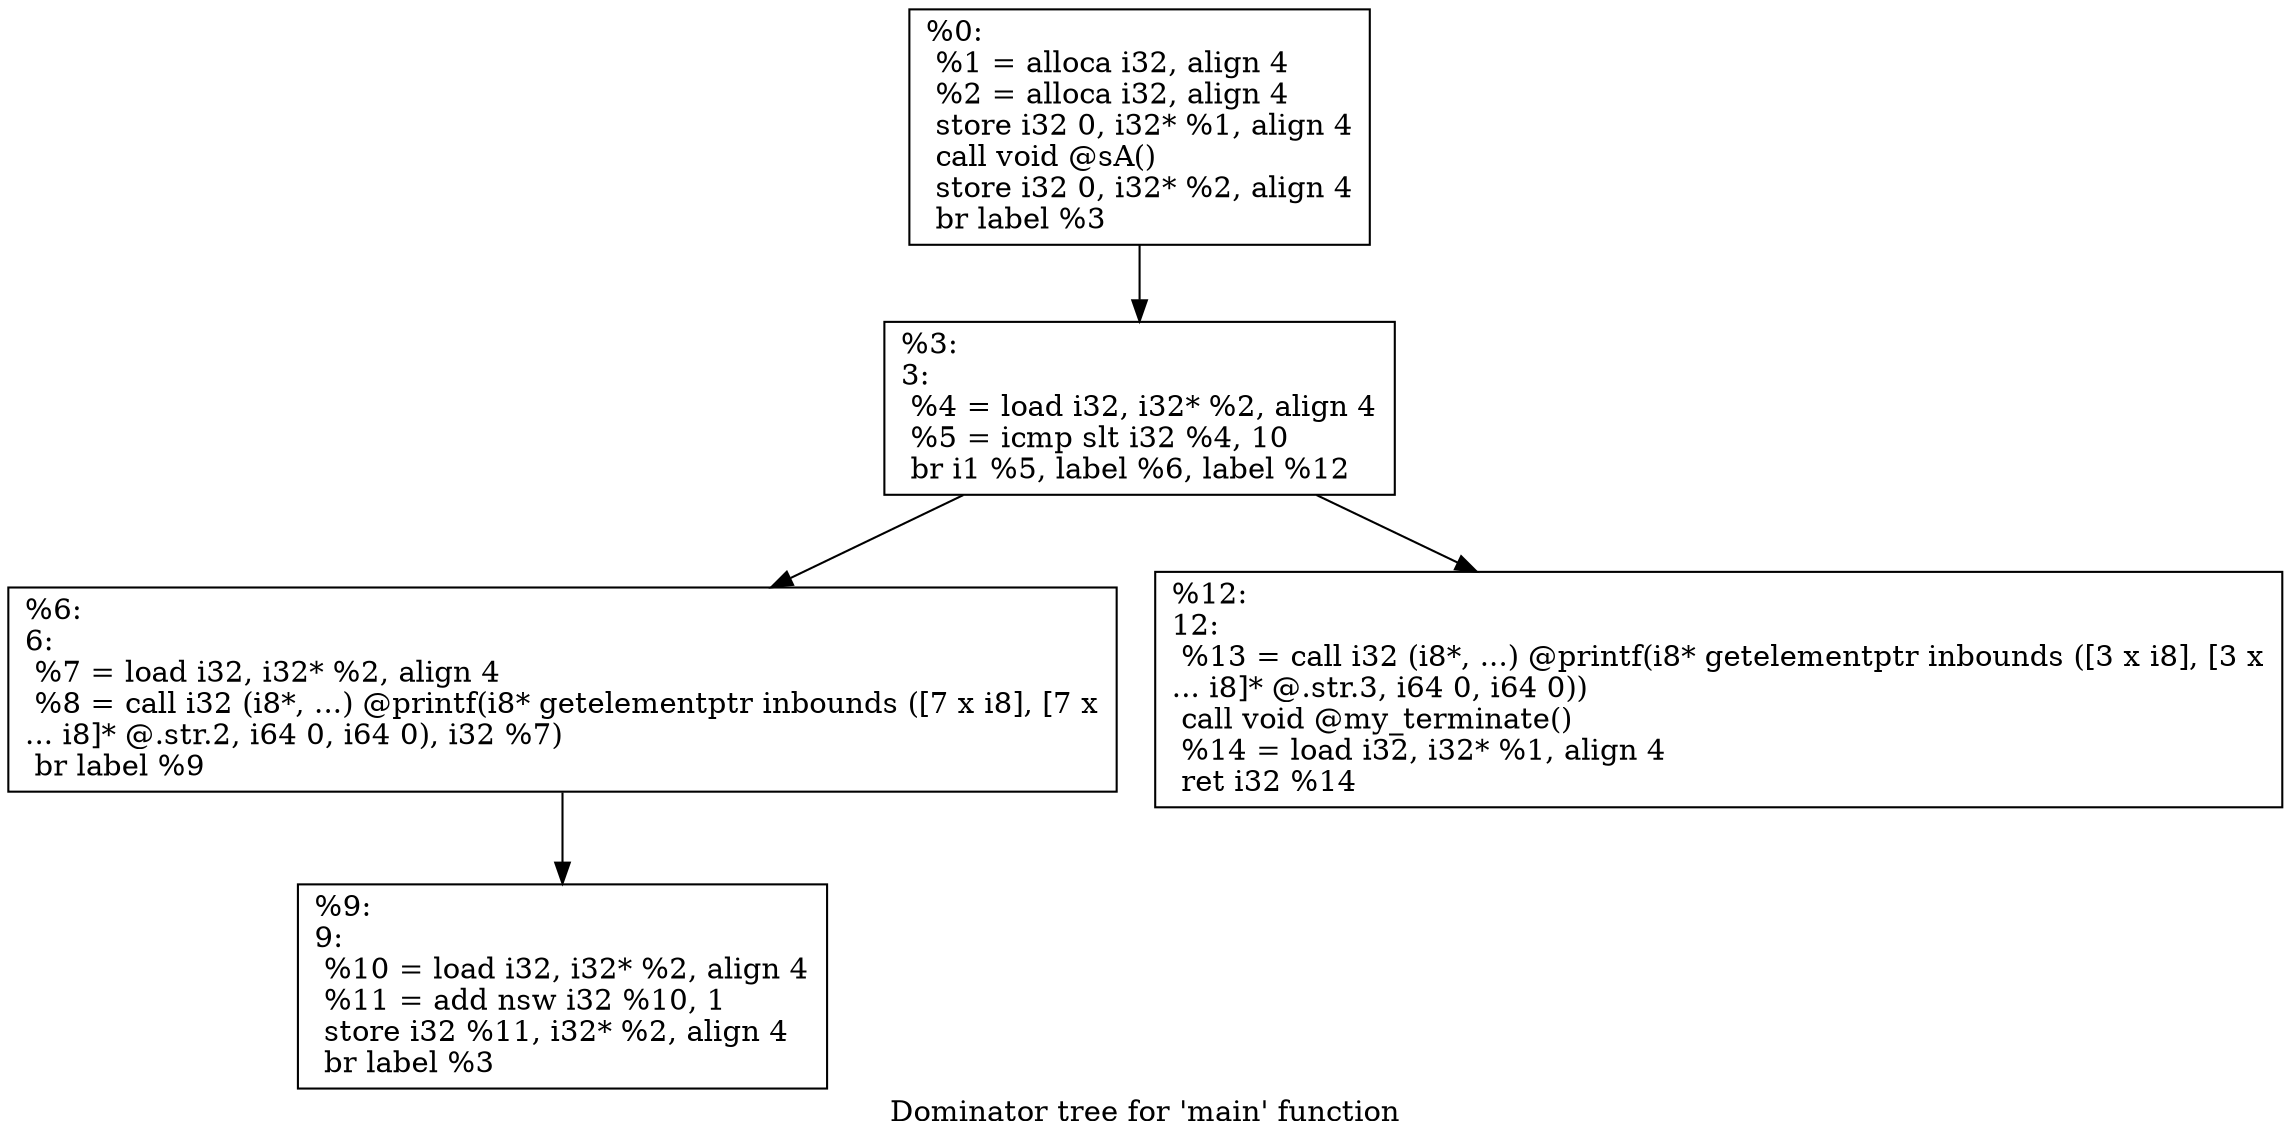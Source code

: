 digraph "Dominator tree for 'main' function" {
	label="Dominator tree for 'main' function";

	Node0x55f798f539f0 [shape=record,label="{%0:\l  %1 = alloca i32, align 4\l  %2 = alloca i32, align 4\l  store i32 0, i32* %1, align 4\l  call void @sA()\l  store i32 0, i32* %2, align 4\l  br label %3\l}"];
	Node0x55f798f539f0 -> Node0x55f798f56070;
	Node0x55f798f56070 [shape=record,label="{%3:\l3:                                                \l  %4 = load i32, i32* %2, align 4\l  %5 = icmp slt i32 %4, 10\l  br i1 %5, label %6, label %12\l}"];
	Node0x55f798f56070 -> Node0x55f798f560d0;
	Node0x55f798f56070 -> Node0x55f798f56190;
	Node0x55f798f560d0 [shape=record,label="{%6:\l6:                                                \l  %7 = load i32, i32* %2, align 4\l  %8 = call i32 (i8*, ...) @printf(i8* getelementptr inbounds ([7 x i8], [7 x\l... i8]* @.str.2, i64 0, i64 0), i32 %7)\l  br label %9\l}"];
	Node0x55f798f560d0 -> Node0x55f798f56130;
	Node0x55f798f56130 [shape=record,label="{%9:\l9:                                                \l  %10 = load i32, i32* %2, align 4\l  %11 = add nsw i32 %10, 1\l  store i32 %11, i32* %2, align 4\l  br label %3\l}"];
	Node0x55f798f56190 [shape=record,label="{%12:\l12:                                               \l  %13 = call i32 (i8*, ...) @printf(i8* getelementptr inbounds ([3 x i8], [3 x\l... i8]* @.str.3, i64 0, i64 0))\l  call void @my_terminate()\l  %14 = load i32, i32* %1, align 4\l  ret i32 %14\l}"];
}
